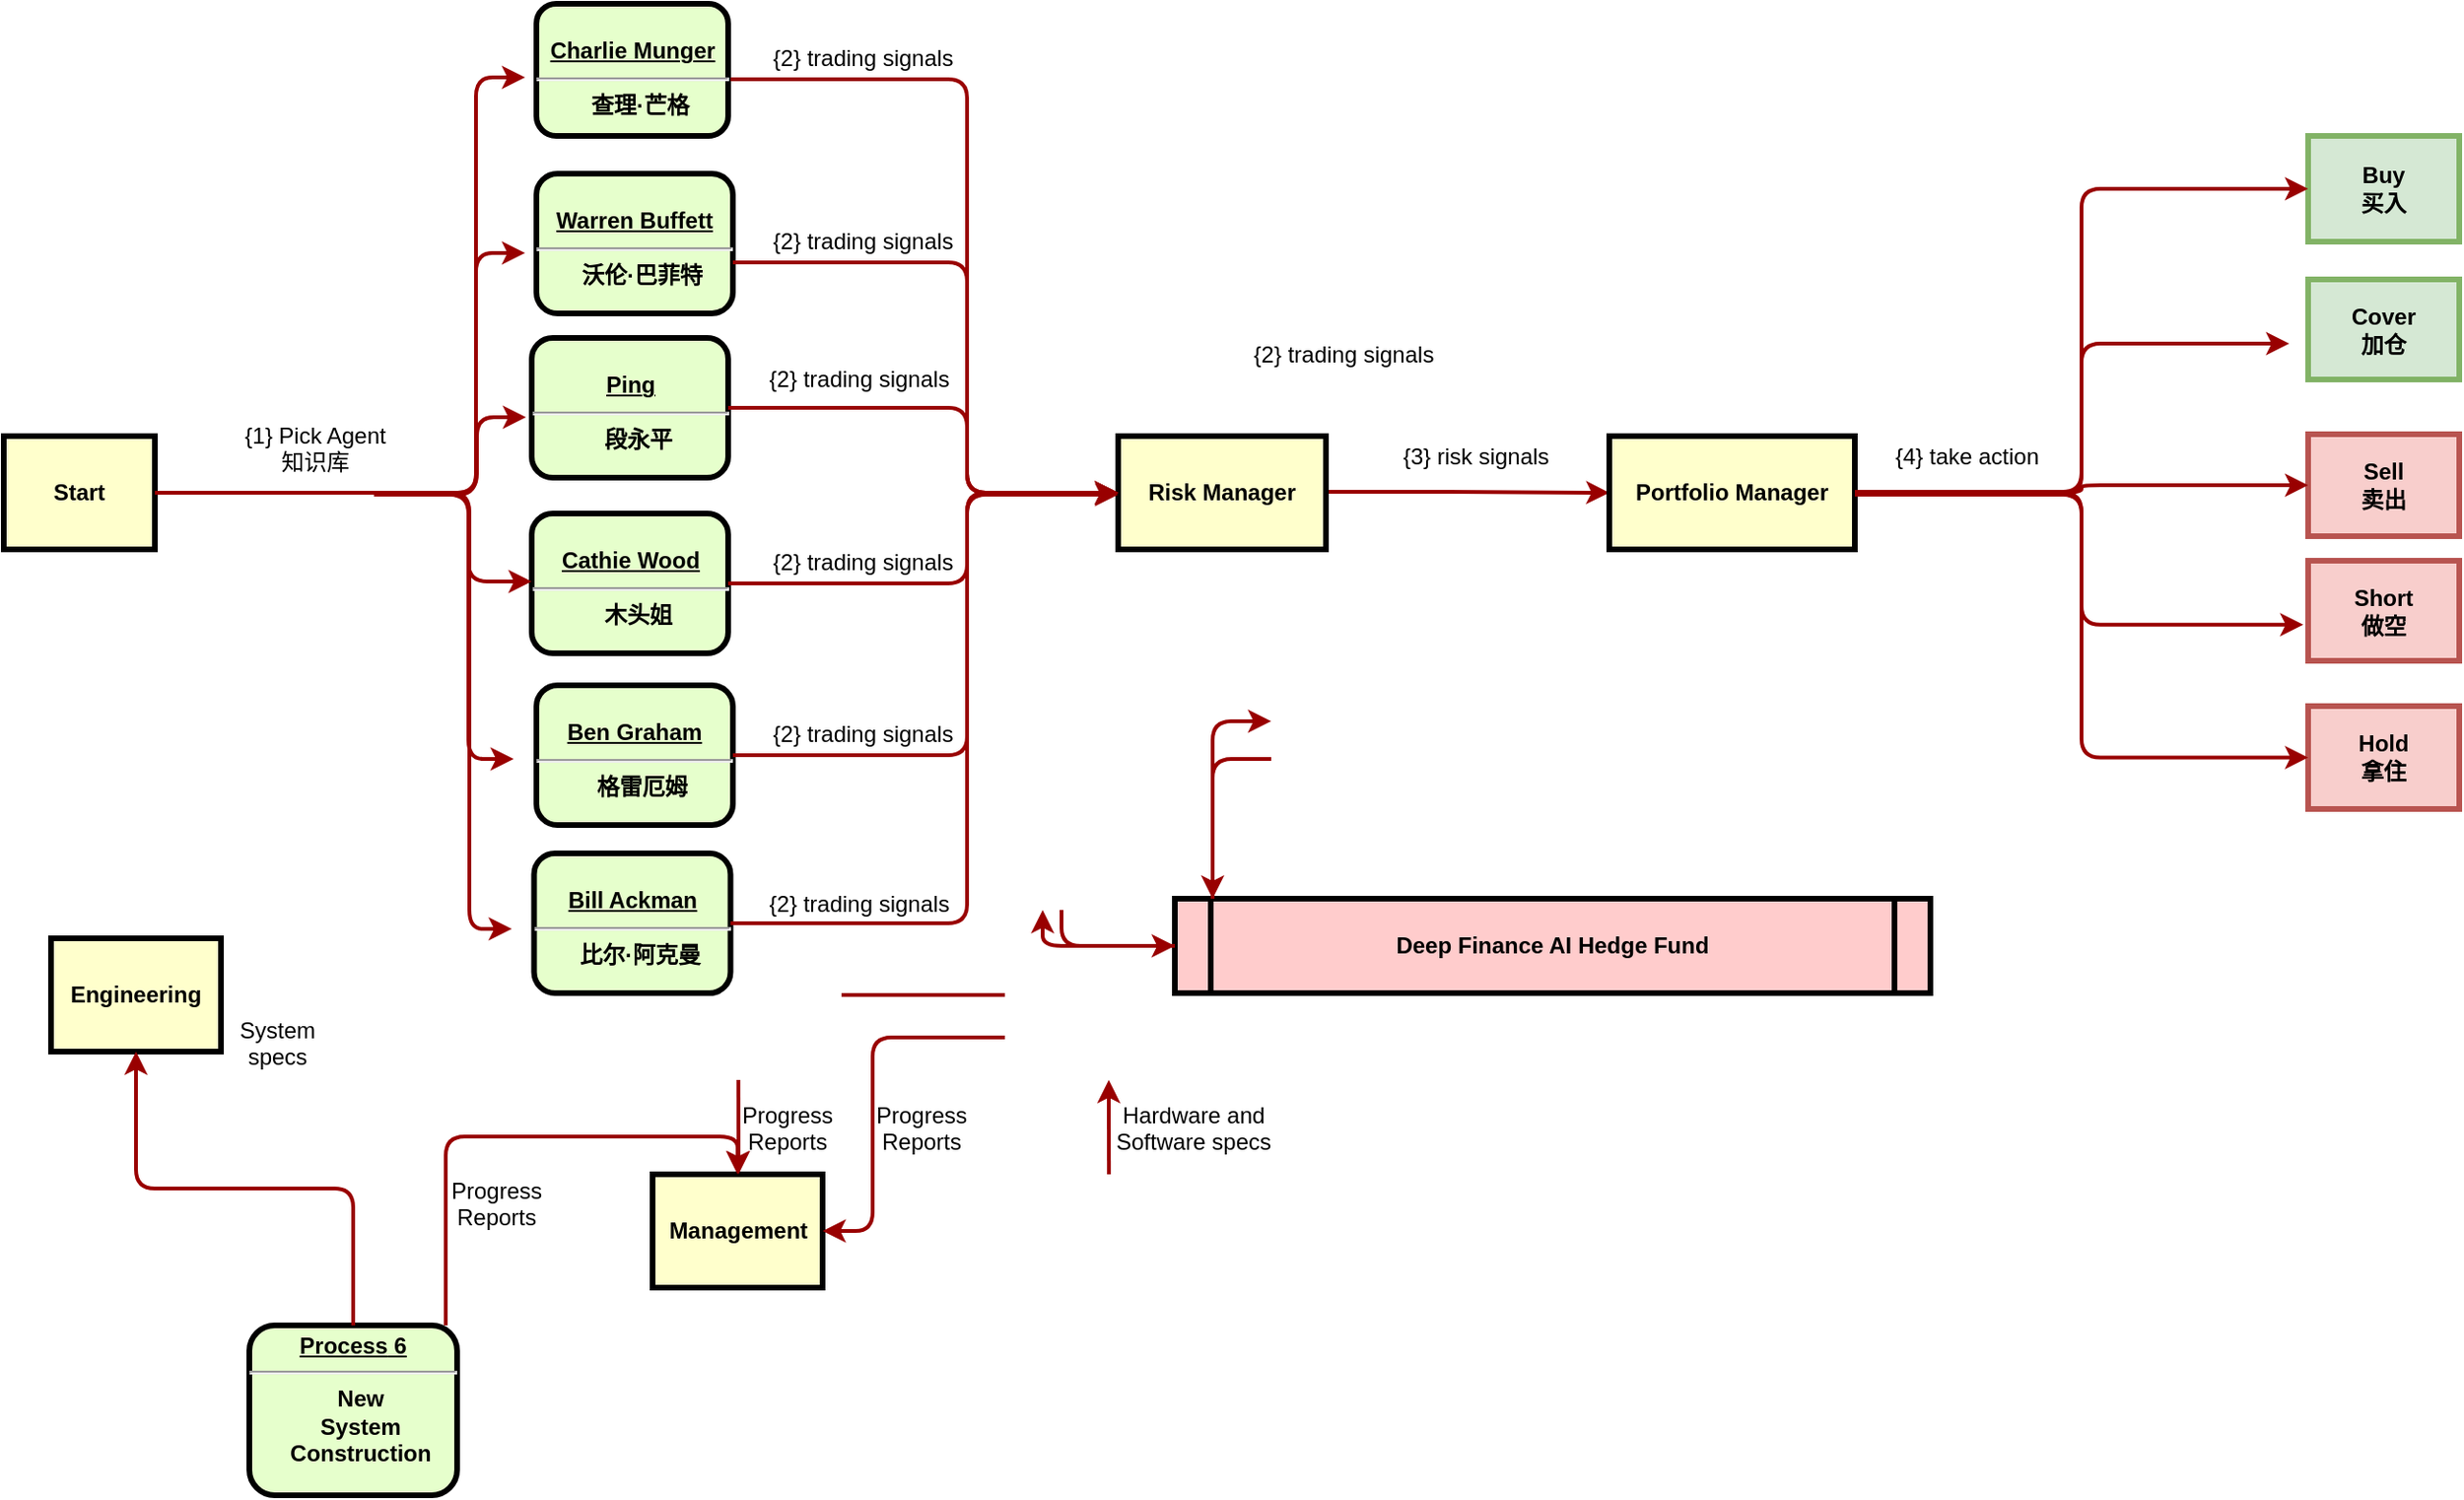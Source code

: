 <mxfile version="26.1.0">
  <diagram name="Page-1" id="c7558073-3199-34d8-9f00-42111426c3f3">
    <mxGraphModel dx="1183" dy="674" grid="1" gridSize="10" guides="1" tooltips="1" connect="1" arrows="1" fold="1" page="1" pageScale="1" pageWidth="826" pageHeight="1169" background="none" math="0" shadow="0">
      <root>
        <mxCell id="0" />
        <mxCell id="1" parent="0" />
        <mxCell id="2" value="&lt;p style=&quot;margin: 4px 0px 0px; text-align: center;&quot;&gt;&lt;u&gt;&lt;br&gt;Charlie Munger&lt;/u&gt;&lt;/p&gt;&lt;hr&gt;&lt;p style=&quot;margin: 0px; margin-left: 8px;&quot;&gt;查理·芒格&lt;/p&gt;" style="verticalAlign=middle;align=center;overflow=fill;fontSize=12;fontFamily=Helvetica;html=1;rounded=1;fontStyle=1;strokeWidth=3;fillColor=#E6FFCC" parent="1" vertex="1">
          <mxGeometry x="292" y="30" width="101.5" height="70" as="geometry" />
        </mxCell>
        <mxCell id="4" value="Start" style="whiteSpace=wrap;align=center;verticalAlign=middle;fontStyle=1;strokeWidth=3;fillColor=#FFFFCC" parent="1" vertex="1">
          <mxGeometry x="10" y="259" width="80" height="60" as="geometry" />
        </mxCell>
        <mxCell id="5" value="Deep Finance AI Hedge Fund" style="shape=process;whiteSpace=wrap;align=center;verticalAlign=middle;size=0.048;fontStyle=1;strokeWidth=3;fillColor=#FFCCCC" parent="1" vertex="1">
          <mxGeometry x="630.0" y="504" width="400" height="50" as="geometry" />
        </mxCell>
        <mxCell id="10" value="&lt;p style=&quot;margin: 0px; margin-top: 4px; text-align: center; text-decoration: underline;&quot;&gt;&lt;strong&gt;&lt;strong&gt;Process&lt;/strong&gt; 6&lt;br /&gt;&lt;/strong&gt;&lt;/p&gt;&lt;hr /&gt;&lt;p style=&quot;margin: 0px; margin-left: 8px;&quot;&gt;New&lt;/p&gt;&lt;p style=&quot;margin: 0px; margin-left: 8px;&quot;&gt;System&lt;/p&gt;&lt;p style=&quot;margin: 0px; margin-left: 8px;&quot;&gt;Construction&lt;/p&gt;" style="verticalAlign=middle;align=center;overflow=fill;fontSize=12;fontFamily=Helvetica;html=1;rounded=1;fontStyle=1;strokeWidth=3;fillColor=#E6FFCC" parent="1" vertex="1">
          <mxGeometry x="140.0" y="730" width="110" height="90" as="geometry" />
        </mxCell>
        <mxCell id="13" value="Management" style="whiteSpace=wrap;align=center;verticalAlign=middle;fontStyle=1;strokeWidth=3;fillColor=#FFFFCC" parent="1" vertex="1">
          <mxGeometry x="353.5" y="650" width="90" height="60" as="geometry" />
        </mxCell>
        <mxCell id="14" value="Engineering" style="whiteSpace=wrap;align=center;verticalAlign=middle;fontStyle=1;strokeWidth=3;fillColor=#FFFFCC" parent="1" vertex="1">
          <mxGeometry x="35.0" y="525.0" width="90" height="60" as="geometry" />
        </mxCell>
        <mxCell id="51" value="" style="endArrow=none;noEdgeStyle=1;strokeColor=#990000;strokeWidth=2" parent="1" edge="1">
          <mxGeometry relative="1" as="geometry">
            <mxPoint x="540" y="555" as="sourcePoint" />
            <mxPoint x="453.5" y="555" as="targetPoint" />
          </mxGeometry>
        </mxCell>
        <mxCell id="52" value="{1} Pick Agent&#xa;知识库" style="text;spacingTop=-5;align=center" parent="1" vertex="1">
          <mxGeometry x="160" y="250" width="30" height="20" as="geometry" />
        </mxCell>
        <mxCell id="55" value="" style="edgeStyle=elbowEdgeStyle;elbow=horizontal;strokeColor=#990000;strokeWidth=2;flowAnimation=0;" parent="1" edge="1">
          <mxGeometry width="100" height="100" relative="1" as="geometry">
            <mxPoint x="210" y="289" as="sourcePoint" />
            <mxPoint x="286" y="69" as="targetPoint" />
            <Array as="points">
              <mxPoint x="260" y="374" />
            </Array>
          </mxGeometry>
        </mxCell>
        <mxCell id="62" value="{2} trading signals" style="text;spacingTop=-5;align=center" parent="1" vertex="1">
          <mxGeometry x="380" y="50" width="170" height="20" as="geometry" />
        </mxCell>
        <mxCell id="72" value="" style="edgeStyle=elbowEdgeStyle;elbow=vertical;strokeColor=#990000;strokeWidth=2" parent="1" source="5" edge="1">
          <mxGeometry width="100" height="100" relative="1" as="geometry">
            <mxPoint x="500" y="500" as="sourcePoint" />
            <mxPoint x="681" y="410" as="targetPoint" />
            <Array as="points">
              <mxPoint x="650" y="410" />
            </Array>
          </mxGeometry>
        </mxCell>
        <mxCell id="73" value="" style="edgeStyle=elbowEdgeStyle;elbow=vertical;strokeColor=#990000;strokeWidth=2" parent="1" target="5" edge="1">
          <mxGeometry width="100" height="100" relative="1" as="geometry">
            <mxPoint x="681" y="430" as="sourcePoint" />
            <mxPoint x="560" y="400" as="targetPoint" />
            <Array as="points">
              <mxPoint x="650" y="430" />
            </Array>
          </mxGeometry>
        </mxCell>
        <mxCell id="76" value="" style="edgeStyle=elbowEdgeStyle;elbow=horizontal;strokeColor=#990000;strokeWidth=2" parent="1" target="5" edge="1">
          <mxGeometry width="100" height="100" relative="1" as="geometry">
            <mxPoint x="570" y="510" as="sourcePoint" />
            <mxPoint x="520" y="480" as="targetPoint" />
            <Array as="points">
              <mxPoint x="570" y="470" />
            </Array>
          </mxGeometry>
        </mxCell>
        <mxCell id="77" value="" style="edgeStyle=elbowEdgeStyle;elbow=horizontal;strokeColor=#990000;strokeWidth=2" parent="1" source="5" edge="1">
          <mxGeometry width="100" height="100" relative="1" as="geometry">
            <mxPoint x="400" y="590" as="sourcePoint" />
            <mxPoint x="560" y="510" as="targetPoint" />
            <Array as="points">
              <mxPoint x="560" y="480" />
            </Array>
          </mxGeometry>
        </mxCell>
        <mxCell id="78" value="" style="edgeStyle=elbowEdgeStyle;elbow=horizontal;strokeColor=#990000;strokeWidth=2" parent="1" edge="1">
          <mxGeometry width="100" height="100" relative="1" as="geometry">
            <mxPoint x="595.095" y="650" as="sourcePoint" />
            <mxPoint x="595.095" y="600" as="targetPoint" />
          </mxGeometry>
        </mxCell>
        <mxCell id="79" value="Hardware and&#xa;Software specs" style="text;spacingTop=-5;align=center" parent="1" vertex="1">
          <mxGeometry x="625" y="610" width="30" height="20" as="geometry" />
        </mxCell>
        <mxCell id="81" value="" style="edgeStyle=elbowEdgeStyle;elbow=horizontal;exitX=0;exitY=0.75;strokeColor=#990000;strokeWidth=2" parent="1" target="13" edge="1">
          <mxGeometry width="100" height="100" relative="1" as="geometry">
            <mxPoint x="540" y="577.5" as="sourcePoint" />
            <mxPoint x="520" y="630" as="targetPoint" />
            <Array as="points">
              <mxPoint x="470" y="630" />
            </Array>
          </mxGeometry>
        </mxCell>
        <mxCell id="82" value="Progress&#xa;Reports" style="text;spacingTop=-5;align=center" parent="1" vertex="1">
          <mxGeometry x="481.0" y="610.0" width="30" height="20" as="geometry" />
        </mxCell>
        <mxCell id="83" value="" style="edgeStyle=elbowEdgeStyle;elbow=horizontal;strokeColor=#990000;strokeWidth=2" parent="1" target="13" edge="1">
          <mxGeometry width="100" height="100" relative="1" as="geometry">
            <mxPoint x="398.905" y="600" as="sourcePoint" />
            <mxPoint x="230.0" y="650" as="targetPoint" />
          </mxGeometry>
        </mxCell>
        <mxCell id="84" value="Progress&#xa;Reports" style="text;spacingTop=-5;align=center" parent="1" vertex="1">
          <mxGeometry x="410.0" y="610.0" width="30" height="20" as="geometry" />
        </mxCell>
        <mxCell id="85" value="" style="edgeStyle=elbowEdgeStyle;elbow=horizontal;strokeColor=#990000;strokeWidth=2" parent="1" source="10" target="13" edge="1">
          <mxGeometry width="100" height="100" relative="1" as="geometry">
            <mxPoint x="130.0" y="740" as="sourcePoint" />
            <mxPoint x="230.0" y="640" as="targetPoint" />
            <Array as="points">
              <mxPoint x="244" y="630" />
            </Array>
          </mxGeometry>
        </mxCell>
        <mxCell id="86" value="Progress&#xa;Reports" style="text;spacingTop=-5;align=center" parent="1" vertex="1">
          <mxGeometry x="256.0" y="650.0" width="30" height="20" as="geometry" />
        </mxCell>
        <mxCell id="87" value="" style="edgeStyle=elbowEdgeStyle;elbow=vertical;strokeColor=#990000;strokeWidth=2" parent="1" source="10" target="14" edge="1">
          <mxGeometry width="100" height="100" relative="1" as="geometry">
            <mxPoint x="70" y="740" as="sourcePoint" />
            <mxPoint x="170" y="640" as="targetPoint" />
          </mxGeometry>
        </mxCell>
        <mxCell id="94" value="System&#xa;specs" style="text;spacingTop=-5;align=center" parent="1" vertex="1">
          <mxGeometry x="140.0" y="565.0" width="30" height="20" as="geometry" />
        </mxCell>
        <mxCell id="Nm4_mL6fxK8GZgNtWApq-98" value="&lt;p style=&quot;margin: 4px 0px 0px; text-align: center;&quot;&gt;&lt;u&gt;&lt;br&gt;Warren Buffett&lt;/u&gt;&lt;/p&gt;&lt;hr&gt;&lt;p style=&quot;margin: 0px; margin-left: 8px;&quot;&gt;沃伦·巴菲特&lt;/p&gt;" style="verticalAlign=middle;align=center;overflow=fill;fontSize=12;fontFamily=Helvetica;html=1;rounded=1;fontStyle=1;strokeWidth=3;fillColor=#E6FFCC" vertex="1" parent="1">
          <mxGeometry x="292" y="120" width="104" height="74" as="geometry" />
        </mxCell>
        <mxCell id="Nm4_mL6fxK8GZgNtWApq-108" value="" style="edgeStyle=elbowEdgeStyle;elbow=horizontal;strokeColor=#990000;strokeWidth=2;entryX=0;entryY=0.5;entryDx=0;entryDy=0;flowAnimation=0;" edge="1" parent="1">
          <mxGeometry width="100" height="100" relative="1" as="geometry">
            <mxPoint x="210" y="290" as="sourcePoint" />
            <mxPoint x="286" y="162" as="targetPoint" />
            <Array as="points">
              <mxPoint x="260" y="375" />
              <mxPoint x="260" y="245" />
            </Array>
          </mxGeometry>
        </mxCell>
        <mxCell id="Nm4_mL6fxK8GZgNtWApq-110" value="&lt;p style=&quot;margin: 4px 0px 0px; text-align: center;&quot;&gt;&lt;u&gt;&lt;br&gt;Ping&lt;/u&gt;&lt;/p&gt;&lt;hr&gt;&lt;p style=&quot;margin: 0px; margin-left: 8px;&quot;&gt;段永平&lt;/p&gt;" style="verticalAlign=middle;align=center;overflow=fill;fontSize=12;fontFamily=Helvetica;html=1;rounded=1;fontStyle=1;strokeWidth=3;fillColor=#E6FFCC" vertex="1" parent="1">
          <mxGeometry x="289.5" y="207" width="104" height="74" as="geometry" />
        </mxCell>
        <mxCell id="Nm4_mL6fxK8GZgNtWApq-111" value="&lt;p style=&quot;margin: 4px 0px 0px; text-align: center;&quot;&gt;&lt;u&gt;&lt;br&gt;Cathie Wood&lt;/u&gt;&lt;/p&gt;&lt;hr&gt;&lt;p style=&quot;margin: 0px; margin-left: 8px;&quot;&gt;木头姐&lt;/p&gt;" style="verticalAlign=middle;align=center;overflow=fill;fontSize=12;fontFamily=Helvetica;html=1;rounded=1;fontStyle=1;strokeWidth=3;fillColor=#E6FFCC;strokeColor=default;" vertex="1" parent="1">
          <mxGeometry x="289.5" y="300" width="104" height="74" as="geometry" />
        </mxCell>
        <mxCell id="Nm4_mL6fxK8GZgNtWApq-112" value="&lt;p style=&quot;margin: 4px 0px 0px; text-align: center;&quot;&gt;&lt;u&gt;&lt;br&gt;Ben Graham&lt;/u&gt;&lt;/p&gt;&lt;hr&gt;&lt;p style=&quot;margin: 0px; margin-left: 8px;&quot;&gt;格雷厄姆&lt;/p&gt;" style="verticalAlign=middle;align=center;overflow=fill;fontSize=12;fontFamily=Helvetica;html=1;rounded=1;fontStyle=1;strokeWidth=3;fillColor=#E6FFCC;strokeColor=default;" vertex="1" parent="1">
          <mxGeometry x="292" y="391" width="104" height="74" as="geometry" />
        </mxCell>
        <mxCell id="Nm4_mL6fxK8GZgNtWApq-113" value="&lt;p style=&quot;margin: 4px 0px 0px; text-align: center;&quot;&gt;&lt;u&gt;&lt;br&gt;Bill Ackman&lt;/u&gt;&lt;/p&gt;&lt;hr&gt;&lt;p style=&quot;margin: 0px; margin-left: 8px;&quot;&gt;比尔·阿克曼&lt;/p&gt;" style="verticalAlign=middle;align=center;overflow=fill;fontSize=12;fontFamily=Helvetica;html=1;rounded=1;fontStyle=1;strokeWidth=3;fillColor=#E6FFCC;strokeColor=default;" vertex="1" parent="1">
          <mxGeometry x="290.75" y="480" width="104" height="74" as="geometry" />
        </mxCell>
        <mxCell id="Nm4_mL6fxK8GZgNtWApq-125" value="" style="edgeStyle=elbowEdgeStyle;elbow=horizontal;strokeColor=#990000;strokeWidth=2;entryX=0;entryY=0.5;entryDx=0;entryDy=0;flowAnimation=0;" edge="1" parent="1">
          <mxGeometry width="100" height="100" relative="1" as="geometry">
            <mxPoint x="203" y="289" as="sourcePoint" />
            <mxPoint x="286.5" y="249" as="targetPoint" />
            <Array as="points">
              <mxPoint x="260.5" y="462" />
              <mxPoint x="260.5" y="332" />
            </Array>
          </mxGeometry>
        </mxCell>
        <mxCell id="Nm4_mL6fxK8GZgNtWApq-126" value="" style="edgeStyle=elbowEdgeStyle;elbow=horizontal;strokeColor=#990000;strokeWidth=2;flowAnimation=0;entryX=0;entryY=0.5;entryDx=0;entryDy=0;" edge="1" parent="1">
          <mxGeometry width="100" height="100" relative="1" as="geometry">
            <mxPoint x="206" y="289" as="sourcePoint" />
            <mxPoint x="289.5" y="336.0" as="targetPoint" />
            <Array as="points">
              <mxPoint x="256" y="374" />
              <mxPoint x="256" y="244" />
            </Array>
          </mxGeometry>
        </mxCell>
        <mxCell id="Nm4_mL6fxK8GZgNtWApq-127" value="" style="edgeStyle=elbowEdgeStyle;elbow=horizontal;strokeColor=#990000;strokeWidth=2;flowAnimation=0;" edge="1" parent="1">
          <mxGeometry width="100" height="100" relative="1" as="geometry">
            <mxPoint x="206" y="290" as="sourcePoint" />
            <mxPoint x="280" y="430" as="targetPoint" />
            <Array as="points">
              <mxPoint x="256" y="375" />
              <mxPoint x="256" y="245" />
            </Array>
          </mxGeometry>
        </mxCell>
        <mxCell id="Nm4_mL6fxK8GZgNtWApq-128" value="" style="edgeStyle=elbowEdgeStyle;elbow=horizontal;strokeColor=#990000;strokeWidth=2;flowAnimation=0;exitX=1;exitY=0.5;exitDx=0;exitDy=0;" edge="1" parent="1">
          <mxGeometry width="100" height="100" relative="1" as="geometry">
            <mxPoint x="90" y="289" as="sourcePoint" />
            <mxPoint x="279" y="520" as="targetPoint" />
            <Array as="points">
              <mxPoint x="256.5" y="375" />
              <mxPoint x="256.5" y="245" />
            </Array>
          </mxGeometry>
        </mxCell>
        <mxCell id="Nm4_mL6fxK8GZgNtWApq-129" value="" style="edgeStyle=elbowEdgeStyle;elbow=horizontal;strokeColor=#990000;strokeWidth=2;entryX=0;entryY=0.5;entryDx=0;entryDy=0;" edge="1" parent="1" target="Nm4_mL6fxK8GZgNtWApq-154">
          <mxGeometry width="100" height="100" relative="1" as="geometry">
            <mxPoint x="710" y="288.52" as="sourcePoint" />
            <mxPoint x="790" y="288.52" as="targetPoint" />
          </mxGeometry>
        </mxCell>
        <mxCell id="Nm4_mL6fxK8GZgNtWApq-130" value="{2} trading signals" style="text;spacingTop=-5;align=center" vertex="1" parent="1">
          <mxGeometry x="450" y="147" width="30" height="20" as="geometry" />
        </mxCell>
        <mxCell id="Nm4_mL6fxK8GZgNtWApq-132" value="Risk Manager" style="whiteSpace=wrap;align=center;verticalAlign=middle;fontStyle=1;strokeWidth=3;fillColor=#FFFFCC" vertex="1" parent="1">
          <mxGeometry x="600" y="259" width="110" height="60" as="geometry" />
        </mxCell>
        <mxCell id="Nm4_mL6fxK8GZgNtWApq-135" value="{2} trading signals" style="text;spacingTop=-5;align=center" vertex="1" parent="1">
          <mxGeometry x="700" y="207" width="39" height="20" as="geometry" />
        </mxCell>
        <mxCell id="Nm4_mL6fxK8GZgNtWApq-138" value="" style="edgeStyle=elbowEdgeStyle;elbow=horizontal;strokeColor=#990000;strokeWidth=2;entryX=0;entryY=0.5;entryDx=0;entryDy=0;" edge="1" parent="1" target="Nm4_mL6fxK8GZgNtWApq-132">
          <mxGeometry width="100" height="100" relative="1" as="geometry">
            <mxPoint x="394.75" y="70" as="sourcePoint" />
            <mxPoint x="584.75" y="270" as="targetPoint" />
            <Array as="points">
              <mxPoint x="520" y="180" />
            </Array>
          </mxGeometry>
        </mxCell>
        <mxCell id="Nm4_mL6fxK8GZgNtWApq-141" value="" style="edgeStyle=elbowEdgeStyle;elbow=horizontal;strokeColor=#990000;strokeWidth=2;entryX=0;entryY=0.5;entryDx=0;entryDy=0;exitX=1;exitY=0.5;exitDx=0;exitDy=0;" edge="1" parent="1" target="Nm4_mL6fxK8GZgNtWApq-132">
          <mxGeometry width="100" height="100" relative="1" as="geometry">
            <mxPoint x="396" y="167" as="sourcePoint" />
            <mxPoint x="600" y="299" as="targetPoint" />
            <Array as="points">
              <mxPoint x="520" y="230" />
            </Array>
          </mxGeometry>
        </mxCell>
        <mxCell id="Nm4_mL6fxK8GZgNtWApq-145" value="" style="edgeStyle=elbowEdgeStyle;elbow=horizontal;strokeColor=#990000;strokeWidth=2;entryX=0;entryY=0.5;entryDx=0;entryDy=0;exitX=1;exitY=0.5;exitDx=0;exitDy=0;" edge="1" parent="1" source="Nm4_mL6fxK8GZgNtWApq-110" target="Nm4_mL6fxK8GZgNtWApq-132">
          <mxGeometry width="100" height="100" relative="1" as="geometry">
            <mxPoint x="406" y="177" as="sourcePoint" />
            <mxPoint x="610" y="309" as="targetPoint" />
            <Array as="points">
              <mxPoint x="520" y="280" />
            </Array>
          </mxGeometry>
        </mxCell>
        <mxCell id="Nm4_mL6fxK8GZgNtWApq-146" value="" style="edgeStyle=elbowEdgeStyle;elbow=horizontal;strokeColor=#990000;strokeWidth=2;exitX=1;exitY=0.5;exitDx=0;exitDy=0;entryX=0;entryY=0.5;entryDx=0;entryDy=0;" edge="1" parent="1" source="Nm4_mL6fxK8GZgNtWApq-111" target="Nm4_mL6fxK8GZgNtWApq-132">
          <mxGeometry width="100" height="100" relative="1" as="geometry">
            <mxPoint x="396" y="340" as="sourcePoint" />
            <mxPoint x="590" y="290" as="targetPoint" />
            <Array as="points">
              <mxPoint x="520" y="320" />
            </Array>
          </mxGeometry>
        </mxCell>
        <mxCell id="Nm4_mL6fxK8GZgNtWApq-147" value="" style="edgeStyle=elbowEdgeStyle;elbow=horizontal;strokeColor=#990000;strokeWidth=2;exitX=1;exitY=0.5;exitDx=0;exitDy=0;" edge="1" parent="1" source="Nm4_mL6fxK8GZgNtWApq-112">
          <mxGeometry width="100" height="100" relative="1" as="geometry">
            <mxPoint x="404" y="347" as="sourcePoint" />
            <mxPoint x="600" y="290" as="targetPoint" />
            <Array as="points">
              <mxPoint x="520" y="360" />
            </Array>
          </mxGeometry>
        </mxCell>
        <mxCell id="Nm4_mL6fxK8GZgNtWApq-148" value="" style="edgeStyle=elbowEdgeStyle;elbow=horizontal;strokeColor=#990000;strokeWidth=2;exitX=1;exitY=0.5;exitDx=0;exitDy=0;entryX=0;entryY=0.5;entryDx=0;entryDy=0;" edge="1" parent="1" source="Nm4_mL6fxK8GZgNtWApq-113" target="Nm4_mL6fxK8GZgNtWApq-132">
          <mxGeometry width="100" height="100" relative="1" as="geometry">
            <mxPoint x="406" y="438" as="sourcePoint" />
            <mxPoint x="610" y="300" as="targetPoint" />
            <Array as="points">
              <mxPoint x="520" y="410" />
            </Array>
          </mxGeometry>
        </mxCell>
        <mxCell id="Nm4_mL6fxK8GZgNtWApq-149" value="{2} trading signals" style="text;spacingTop=-5;align=center" vertex="1" parent="1">
          <mxGeometry x="443.5" y="220" width="39" height="20" as="geometry" />
        </mxCell>
        <mxCell id="Nm4_mL6fxK8GZgNtWApq-150" value="{2} trading signals" style="text;spacingTop=-5;align=center" vertex="1" parent="1">
          <mxGeometry x="445.5" y="317" width="39" height="20" as="geometry" />
        </mxCell>
        <mxCell id="Nm4_mL6fxK8GZgNtWApq-151" value="{2} trading signals" style="text;spacingTop=-5;align=center" vertex="1" parent="1">
          <mxGeometry x="445.5" y="408" width="39" height="20" as="geometry" />
        </mxCell>
        <mxCell id="Nm4_mL6fxK8GZgNtWApq-152" value="{2} trading signals" style="text;spacingTop=-5;align=center" vertex="1" parent="1">
          <mxGeometry x="443.5" y="498" width="39" height="20" as="geometry" />
        </mxCell>
        <mxCell id="Nm4_mL6fxK8GZgNtWApq-153" value="{3} risk signals" style="text;spacingTop=-5;align=center" vertex="1" parent="1">
          <mxGeometry x="770" y="261" width="39" height="20" as="geometry" />
        </mxCell>
        <mxCell id="Nm4_mL6fxK8GZgNtWApq-154" value="Portfolio Manager" style="whiteSpace=wrap;align=center;verticalAlign=middle;fontStyle=1;strokeWidth=3;fillColor=#FFFFCC" vertex="1" parent="1">
          <mxGeometry x="860" y="259" width="130" height="60" as="geometry" />
        </mxCell>
        <mxCell id="Nm4_mL6fxK8GZgNtWApq-160" value="Buy&#xa;买入" style="whiteSpace=wrap;align=center;verticalAlign=middle;fontStyle=1;strokeWidth=3;fillColor=#d5e8d4;strokeColor=#82b366;" vertex="1" parent="1">
          <mxGeometry x="1230" y="100" width="80" height="56" as="geometry" />
        </mxCell>
        <mxCell id="Nm4_mL6fxK8GZgNtWApq-161" value="Cover&#xa;加仓" style="whiteSpace=wrap;align=center;verticalAlign=middle;fontStyle=1;strokeWidth=3;fillColor=#d5e8d4;strokeColor=#82b366;" vertex="1" parent="1">
          <mxGeometry x="1230" y="176" width="80" height="53" as="geometry" />
        </mxCell>
        <mxCell id="Nm4_mL6fxK8GZgNtWApq-162" value="Sell&#xa;卖出" style="whiteSpace=wrap;align=center;verticalAlign=middle;fontStyle=1;strokeWidth=3;fillColor=#f8cecc;strokeColor=#b85450;" vertex="1" parent="1">
          <mxGeometry x="1230" y="258" width="80" height="54" as="geometry" />
        </mxCell>
        <mxCell id="Nm4_mL6fxK8GZgNtWApq-163" value="Short&#xa;做空" style="whiteSpace=wrap;align=center;verticalAlign=middle;fontStyle=1;strokeWidth=3;fillColor=#f8cecc;strokeColor=#b85450;" vertex="1" parent="1">
          <mxGeometry x="1230" y="325" width="80" height="53" as="geometry" />
        </mxCell>
        <mxCell id="Nm4_mL6fxK8GZgNtWApq-164" value="Hold&#xa;拿住" style="whiteSpace=wrap;align=center;verticalAlign=middle;fontStyle=1;strokeWidth=3;fillColor=#f8cecc;strokeColor=#b85450;" vertex="1" parent="1">
          <mxGeometry x="1230" y="402" width="80" height="54.5" as="geometry" />
        </mxCell>
        <mxCell id="Nm4_mL6fxK8GZgNtWApq-165" value="{4} take action" style="text;spacingTop=-5;align=center" vertex="1" parent="1">
          <mxGeometry x="1030" y="261" width="39" height="20" as="geometry" />
        </mxCell>
        <mxCell id="Nm4_mL6fxK8GZgNtWApq-167" value="" style="edgeStyle=elbowEdgeStyle;elbow=horizontal;strokeColor=#990000;strokeWidth=2;exitX=1;exitY=0.5;exitDx=0;exitDy=0;entryX=0;entryY=0.5;entryDx=0;entryDy=0;" edge="1" parent="1" source="Nm4_mL6fxK8GZgNtWApq-154" target="Nm4_mL6fxK8GZgNtWApq-162">
          <mxGeometry width="100" height="100" relative="1" as="geometry">
            <mxPoint x="1020" y="290" as="sourcePoint" />
            <mxPoint x="1120" y="289" as="targetPoint" />
          </mxGeometry>
        </mxCell>
        <mxCell id="Nm4_mL6fxK8GZgNtWApq-168" value="" style="edgeStyle=elbowEdgeStyle;elbow=horizontal;strokeColor=#990000;strokeWidth=2;exitX=1;exitY=0.5;exitDx=0;exitDy=0;entryX=0;entryY=0.5;entryDx=0;entryDy=0;" edge="1" parent="1" target="Nm4_mL6fxK8GZgNtWApq-160">
          <mxGeometry width="100" height="100" relative="1" as="geometry">
            <mxPoint x="990" y="288.52" as="sourcePoint" />
            <mxPoint x="1120" y="288.52" as="targetPoint" />
          </mxGeometry>
        </mxCell>
        <mxCell id="Nm4_mL6fxK8GZgNtWApq-169" value="" style="edgeStyle=elbowEdgeStyle;elbow=horizontal;strokeColor=#990000;strokeWidth=2;" edge="1" parent="1">
          <mxGeometry width="100" height="100" relative="1" as="geometry">
            <mxPoint x="990" y="290" as="sourcePoint" />
            <mxPoint x="1220" y="210" as="targetPoint" />
            <Array as="points">
              <mxPoint x="1110" y="250" />
            </Array>
          </mxGeometry>
        </mxCell>
        <mxCell id="Nm4_mL6fxK8GZgNtWApq-170" value="" style="edgeStyle=elbowEdgeStyle;elbow=horizontal;strokeColor=#990000;strokeWidth=2;exitX=1;exitY=0.5;exitDx=0;exitDy=0;entryX=-0.032;entryY=0.639;entryDx=0;entryDy=0;entryPerimeter=0;" edge="1" parent="1" source="Nm4_mL6fxK8GZgNtWApq-154" target="Nm4_mL6fxK8GZgNtWApq-163">
          <mxGeometry width="100" height="100" relative="1" as="geometry">
            <mxPoint x="1000" y="300" as="sourcePoint" />
            <mxPoint x="1230" y="220" as="targetPoint" />
            <Array as="points">
              <mxPoint x="1110" y="330" />
            </Array>
          </mxGeometry>
        </mxCell>
        <mxCell id="Nm4_mL6fxK8GZgNtWApq-171" value="" style="edgeStyle=elbowEdgeStyle;elbow=horizontal;strokeColor=#990000;strokeWidth=2;entryX=0;entryY=0.5;entryDx=0;entryDy=0;" edge="1" parent="1" target="Nm4_mL6fxK8GZgNtWApq-164">
          <mxGeometry width="100" height="100" relative="1" as="geometry">
            <mxPoint x="990" y="290" as="sourcePoint" />
            <mxPoint x="1237" y="369" as="targetPoint" />
            <Array as="points">
              <mxPoint x="1110" y="330" />
            </Array>
          </mxGeometry>
        </mxCell>
      </root>
    </mxGraphModel>
  </diagram>
</mxfile>
